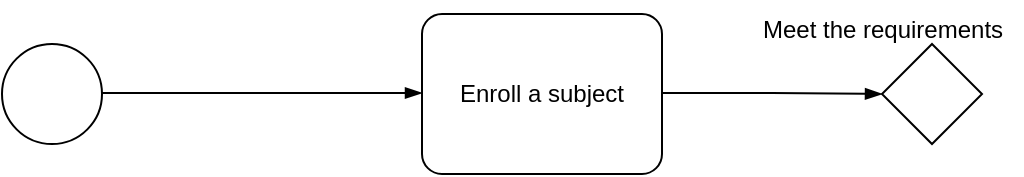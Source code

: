 <mxfile version="21.6.8" type="github">
  <diagram name="Page-1" id="b5bypEWdIg5N2UXeK1TV">
    <mxGraphModel dx="1194" dy="677" grid="1" gridSize="10" guides="1" tooltips="1" connect="1" arrows="1" fold="1" page="1" pageScale="1" pageWidth="850" pageHeight="1100" math="0" shadow="0">
      <root>
        <mxCell id="0" />
        <mxCell id="1" parent="0" />
        <mxCell id="UXSdumOc7-JlpuawuSYa-7" value="" style="points=[[0.145,0.145,0],[0.5,0,0],[0.855,0.145,0],[1,0.5,0],[0.855,0.855,0],[0.5,1,0],[0.145,0.855,0],[0,0.5,0]];shape=mxgraph.bpmn.event;html=1;verticalLabelPosition=bottom;labelBackgroundColor=#ffffff;verticalAlign=top;align=center;perimeter=ellipsePerimeter;outlineConnect=0;aspect=fixed;outline=standard;symbol=general;" vertex="1" parent="1">
          <mxGeometry x="50" y="410" width="50" height="50" as="geometry" />
        </mxCell>
        <mxCell id="UXSdumOc7-JlpuawuSYa-8" value="" style="edgeStyle=elbowEdgeStyle;fontSize=12;html=1;endArrow=blockThin;endFill=1;rounded=0;" edge="1" parent="1">
          <mxGeometry width="160" relative="1" as="geometry">
            <mxPoint x="100" y="434.5" as="sourcePoint" />
            <mxPoint x="260" y="434.5" as="targetPoint" />
          </mxGeometry>
        </mxCell>
        <mxCell id="UXSdumOc7-JlpuawuSYa-9" value="" style="points=[[0.25,0.25,0],[0.5,0,0],[0.75,0.25,0],[1,0.5,0],[0.75,0.75,0],[0.5,1,0],[0.25,0.75,0],[0,0.5,0]];shape=mxgraph.bpmn.gateway2;html=1;verticalLabelPosition=bottom;labelBackgroundColor=#ffffff;verticalAlign=top;align=center;perimeter=rhombusPerimeter;outlineConnect=0;outline=none;symbol=none;" vertex="1" parent="1">
          <mxGeometry x="490" y="410" width="50" height="50" as="geometry" />
        </mxCell>
        <mxCell id="UXSdumOc7-JlpuawuSYa-10" value="Enroll a subject" style="points=[[0.25,0,0],[0.5,0,0],[0.75,0,0],[1,0.25,0],[1,0.5,0],[1,0.75,0],[0.75,1,0],[0.5,1,0],[0.25,1,0],[0,0.75,0],[0,0.5,0],[0,0.25,0]];shape=mxgraph.bpmn.task;whiteSpace=wrap;rectStyle=rounded;size=10;html=1;container=1;expand=0;collapsible=0;taskMarker=abstract;" vertex="1" parent="1">
          <mxGeometry x="260" y="395" width="120" height="80" as="geometry" />
        </mxCell>
        <mxCell id="UXSdumOc7-JlpuawuSYa-11" value="" style="edgeStyle=elbowEdgeStyle;fontSize=12;html=1;endArrow=blockThin;endFill=1;rounded=0;entryX=0;entryY=0.5;entryDx=0;entryDy=0;entryPerimeter=0;" edge="1" parent="1" target="UXSdumOc7-JlpuawuSYa-9">
          <mxGeometry width="160" relative="1" as="geometry">
            <mxPoint x="380" y="434.5" as="sourcePoint" />
            <mxPoint x="500" y="435" as="targetPoint" />
          </mxGeometry>
        </mxCell>
        <mxCell id="UXSdumOc7-JlpuawuSYa-12" value="Meet the requirements" style="text;html=1;align=center;verticalAlign=middle;resizable=0;points=[];autosize=1;strokeColor=none;fillColor=none;" vertex="1" parent="1">
          <mxGeometry x="420" y="388" width="140" height="30" as="geometry" />
        </mxCell>
      </root>
    </mxGraphModel>
  </diagram>
</mxfile>
